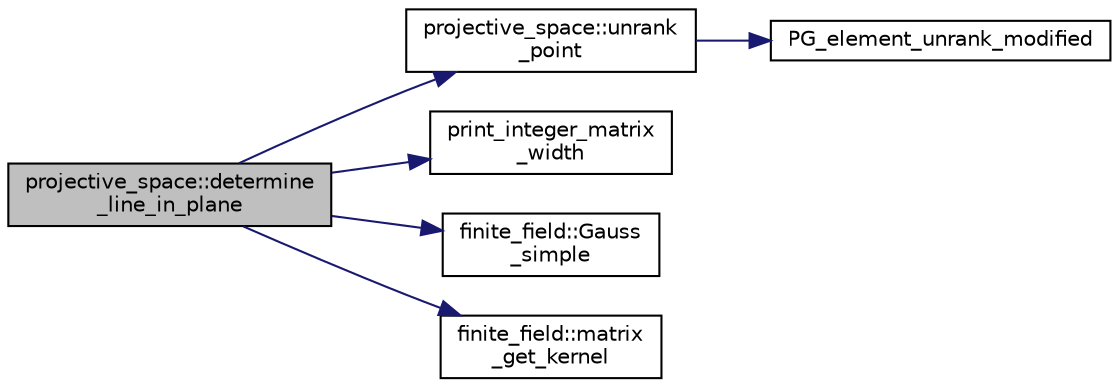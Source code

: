 digraph "projective_space::determine_line_in_plane"
{
  edge [fontname="Helvetica",fontsize="10",labelfontname="Helvetica",labelfontsize="10"];
  node [fontname="Helvetica",fontsize="10",shape=record];
  rankdir="LR";
  Node916 [label="projective_space::determine\l_line_in_plane",height=0.2,width=0.4,color="black", fillcolor="grey75", style="filled", fontcolor="black"];
  Node916 -> Node917 [color="midnightblue",fontsize="10",style="solid",fontname="Helvetica"];
  Node917 [label="projective_space::unrank\l_point",height=0.2,width=0.4,color="black", fillcolor="white", style="filled",URL="$d2/d17/classprojective__space.html#a3cb7917af4c5f1590b660d4bf907e0fa"];
  Node917 -> Node918 [color="midnightblue",fontsize="10",style="solid",fontname="Helvetica"];
  Node918 [label="PG_element_unrank_modified",height=0.2,width=0.4,color="black", fillcolor="white", style="filled",URL="$d4/d67/geometry_8h.html#a83ae9b605d496f6a90345303f6efae64"];
  Node916 -> Node919 [color="midnightblue",fontsize="10",style="solid",fontname="Helvetica"];
  Node919 [label="print_integer_matrix\l_width",height=0.2,width=0.4,color="black", fillcolor="white", style="filled",URL="$d5/db4/io__and__os_8h.html#aa78f3e73fc2179251bd15adbcc31573f"];
  Node916 -> Node920 [color="midnightblue",fontsize="10",style="solid",fontname="Helvetica"];
  Node920 [label="finite_field::Gauss\l_simple",height=0.2,width=0.4,color="black", fillcolor="white", style="filled",URL="$df/d5a/classfinite__field.html#aba4950590e24a1ce323f292cf47b3307"];
  Node916 -> Node921 [color="midnightblue",fontsize="10",style="solid",fontname="Helvetica"];
  Node921 [label="finite_field::matrix\l_get_kernel",height=0.2,width=0.4,color="black", fillcolor="white", style="filled",URL="$df/d5a/classfinite__field.html#ac45780a927cee936df13d04d30d2d248"];
}
